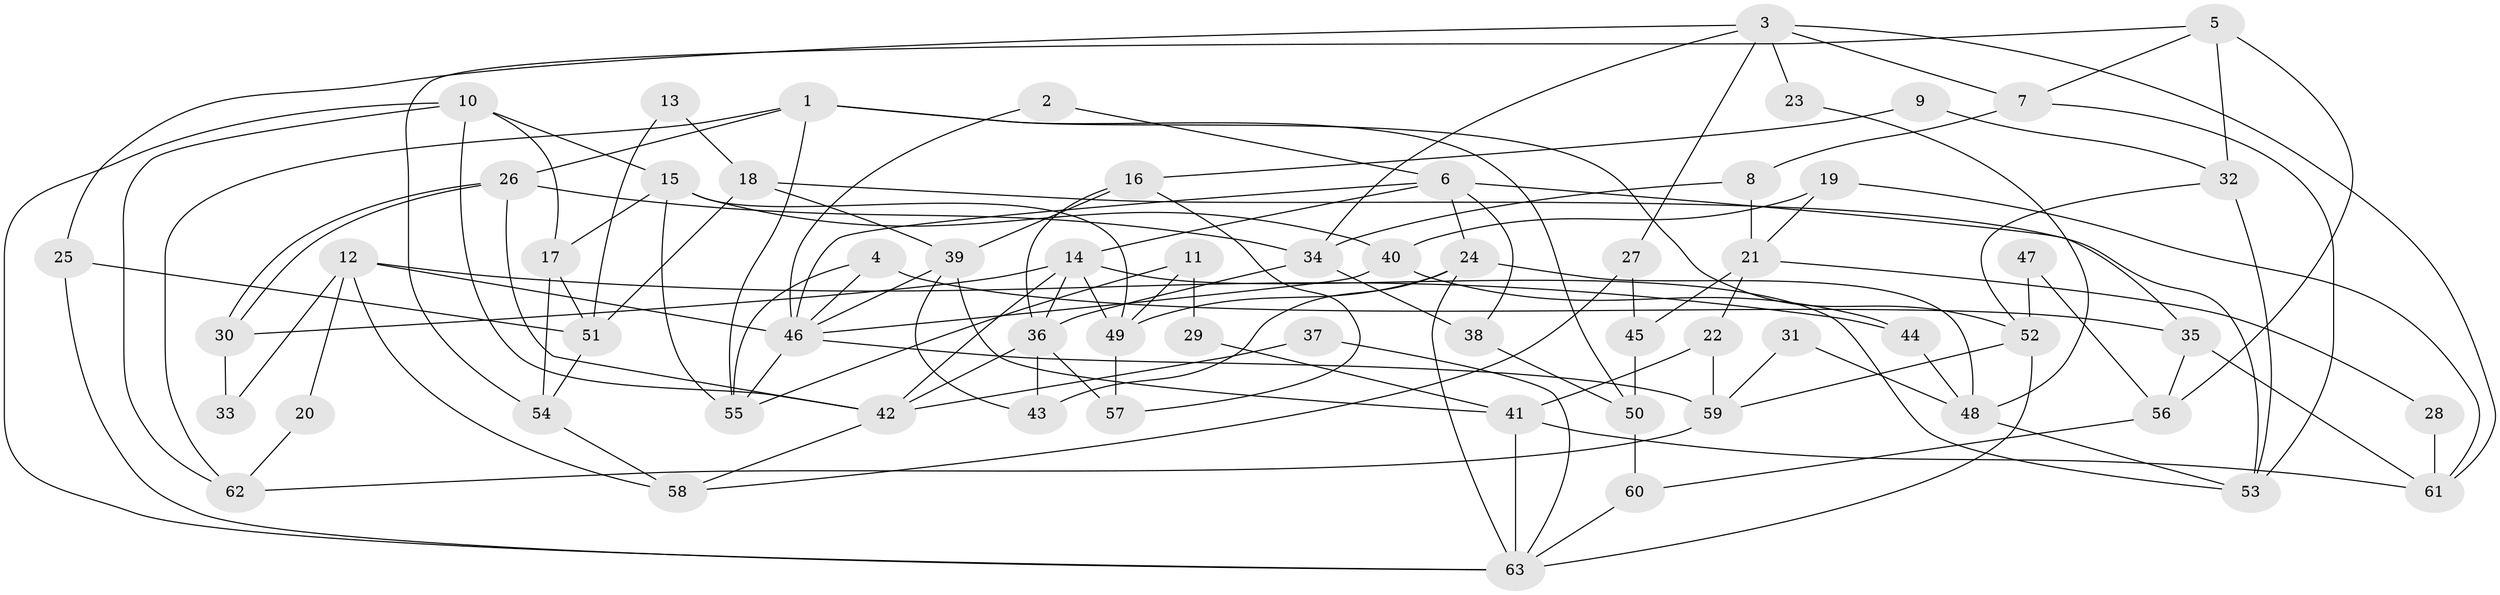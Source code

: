 // coarse degree distribution, {10: 0.045454545454545456, 2: 0.11363636363636363, 7: 0.09090909090909091, 5: 0.25, 4: 0.22727272727272727, 6: 0.09090909090909091, 3: 0.1590909090909091, 8: 0.022727272727272728}
// Generated by graph-tools (version 1.1) at 2025/18/03/04/25 18:18:46]
// undirected, 63 vertices, 126 edges
graph export_dot {
graph [start="1"]
  node [color=gray90,style=filled];
  1;
  2;
  3;
  4;
  5;
  6;
  7;
  8;
  9;
  10;
  11;
  12;
  13;
  14;
  15;
  16;
  17;
  18;
  19;
  20;
  21;
  22;
  23;
  24;
  25;
  26;
  27;
  28;
  29;
  30;
  31;
  32;
  33;
  34;
  35;
  36;
  37;
  38;
  39;
  40;
  41;
  42;
  43;
  44;
  45;
  46;
  47;
  48;
  49;
  50;
  51;
  52;
  53;
  54;
  55;
  56;
  57;
  58;
  59;
  60;
  61;
  62;
  63;
  1 -- 26;
  1 -- 52;
  1 -- 50;
  1 -- 55;
  1 -- 62;
  2 -- 46;
  2 -- 6;
  3 -- 61;
  3 -- 34;
  3 -- 7;
  3 -- 23;
  3 -- 25;
  3 -- 27;
  4 -- 55;
  4 -- 46;
  4 -- 35;
  5 -- 54;
  5 -- 32;
  5 -- 7;
  5 -- 56;
  6 -- 35;
  6 -- 24;
  6 -- 14;
  6 -- 38;
  6 -- 46;
  7 -- 8;
  7 -- 53;
  8 -- 21;
  8 -- 34;
  9 -- 16;
  9 -- 32;
  10 -- 42;
  10 -- 15;
  10 -- 17;
  10 -- 62;
  10 -- 63;
  11 -- 55;
  11 -- 49;
  11 -- 29;
  12 -- 46;
  12 -- 58;
  12 -- 20;
  12 -- 33;
  12 -- 44;
  13 -- 18;
  13 -- 51;
  14 -- 42;
  14 -- 30;
  14 -- 36;
  14 -- 49;
  14 -- 53;
  15 -- 40;
  15 -- 17;
  15 -- 49;
  15 -- 55;
  16 -- 36;
  16 -- 57;
  16 -- 39;
  17 -- 51;
  17 -- 54;
  18 -- 53;
  18 -- 39;
  18 -- 51;
  19 -- 61;
  19 -- 40;
  19 -- 21;
  20 -- 62;
  21 -- 22;
  21 -- 28;
  21 -- 45;
  22 -- 41;
  22 -- 59;
  23 -- 48;
  24 -- 49;
  24 -- 43;
  24 -- 48;
  24 -- 63;
  25 -- 63;
  25 -- 51;
  26 -- 30;
  26 -- 30;
  26 -- 34;
  26 -- 42;
  27 -- 45;
  27 -- 58;
  28 -- 61;
  29 -- 41;
  30 -- 33;
  31 -- 59;
  31 -- 48;
  32 -- 52;
  32 -- 53;
  34 -- 36;
  34 -- 38;
  35 -- 56;
  35 -- 61;
  36 -- 42;
  36 -- 43;
  36 -- 57;
  37 -- 63;
  37 -- 42;
  38 -- 50;
  39 -- 46;
  39 -- 41;
  39 -- 43;
  40 -- 44;
  40 -- 46;
  41 -- 63;
  41 -- 61;
  42 -- 58;
  44 -- 48;
  45 -- 50;
  46 -- 55;
  46 -- 59;
  47 -- 52;
  47 -- 56;
  48 -- 53;
  49 -- 57;
  50 -- 60;
  51 -- 54;
  52 -- 59;
  52 -- 63;
  54 -- 58;
  56 -- 60;
  59 -- 62;
  60 -- 63;
}
